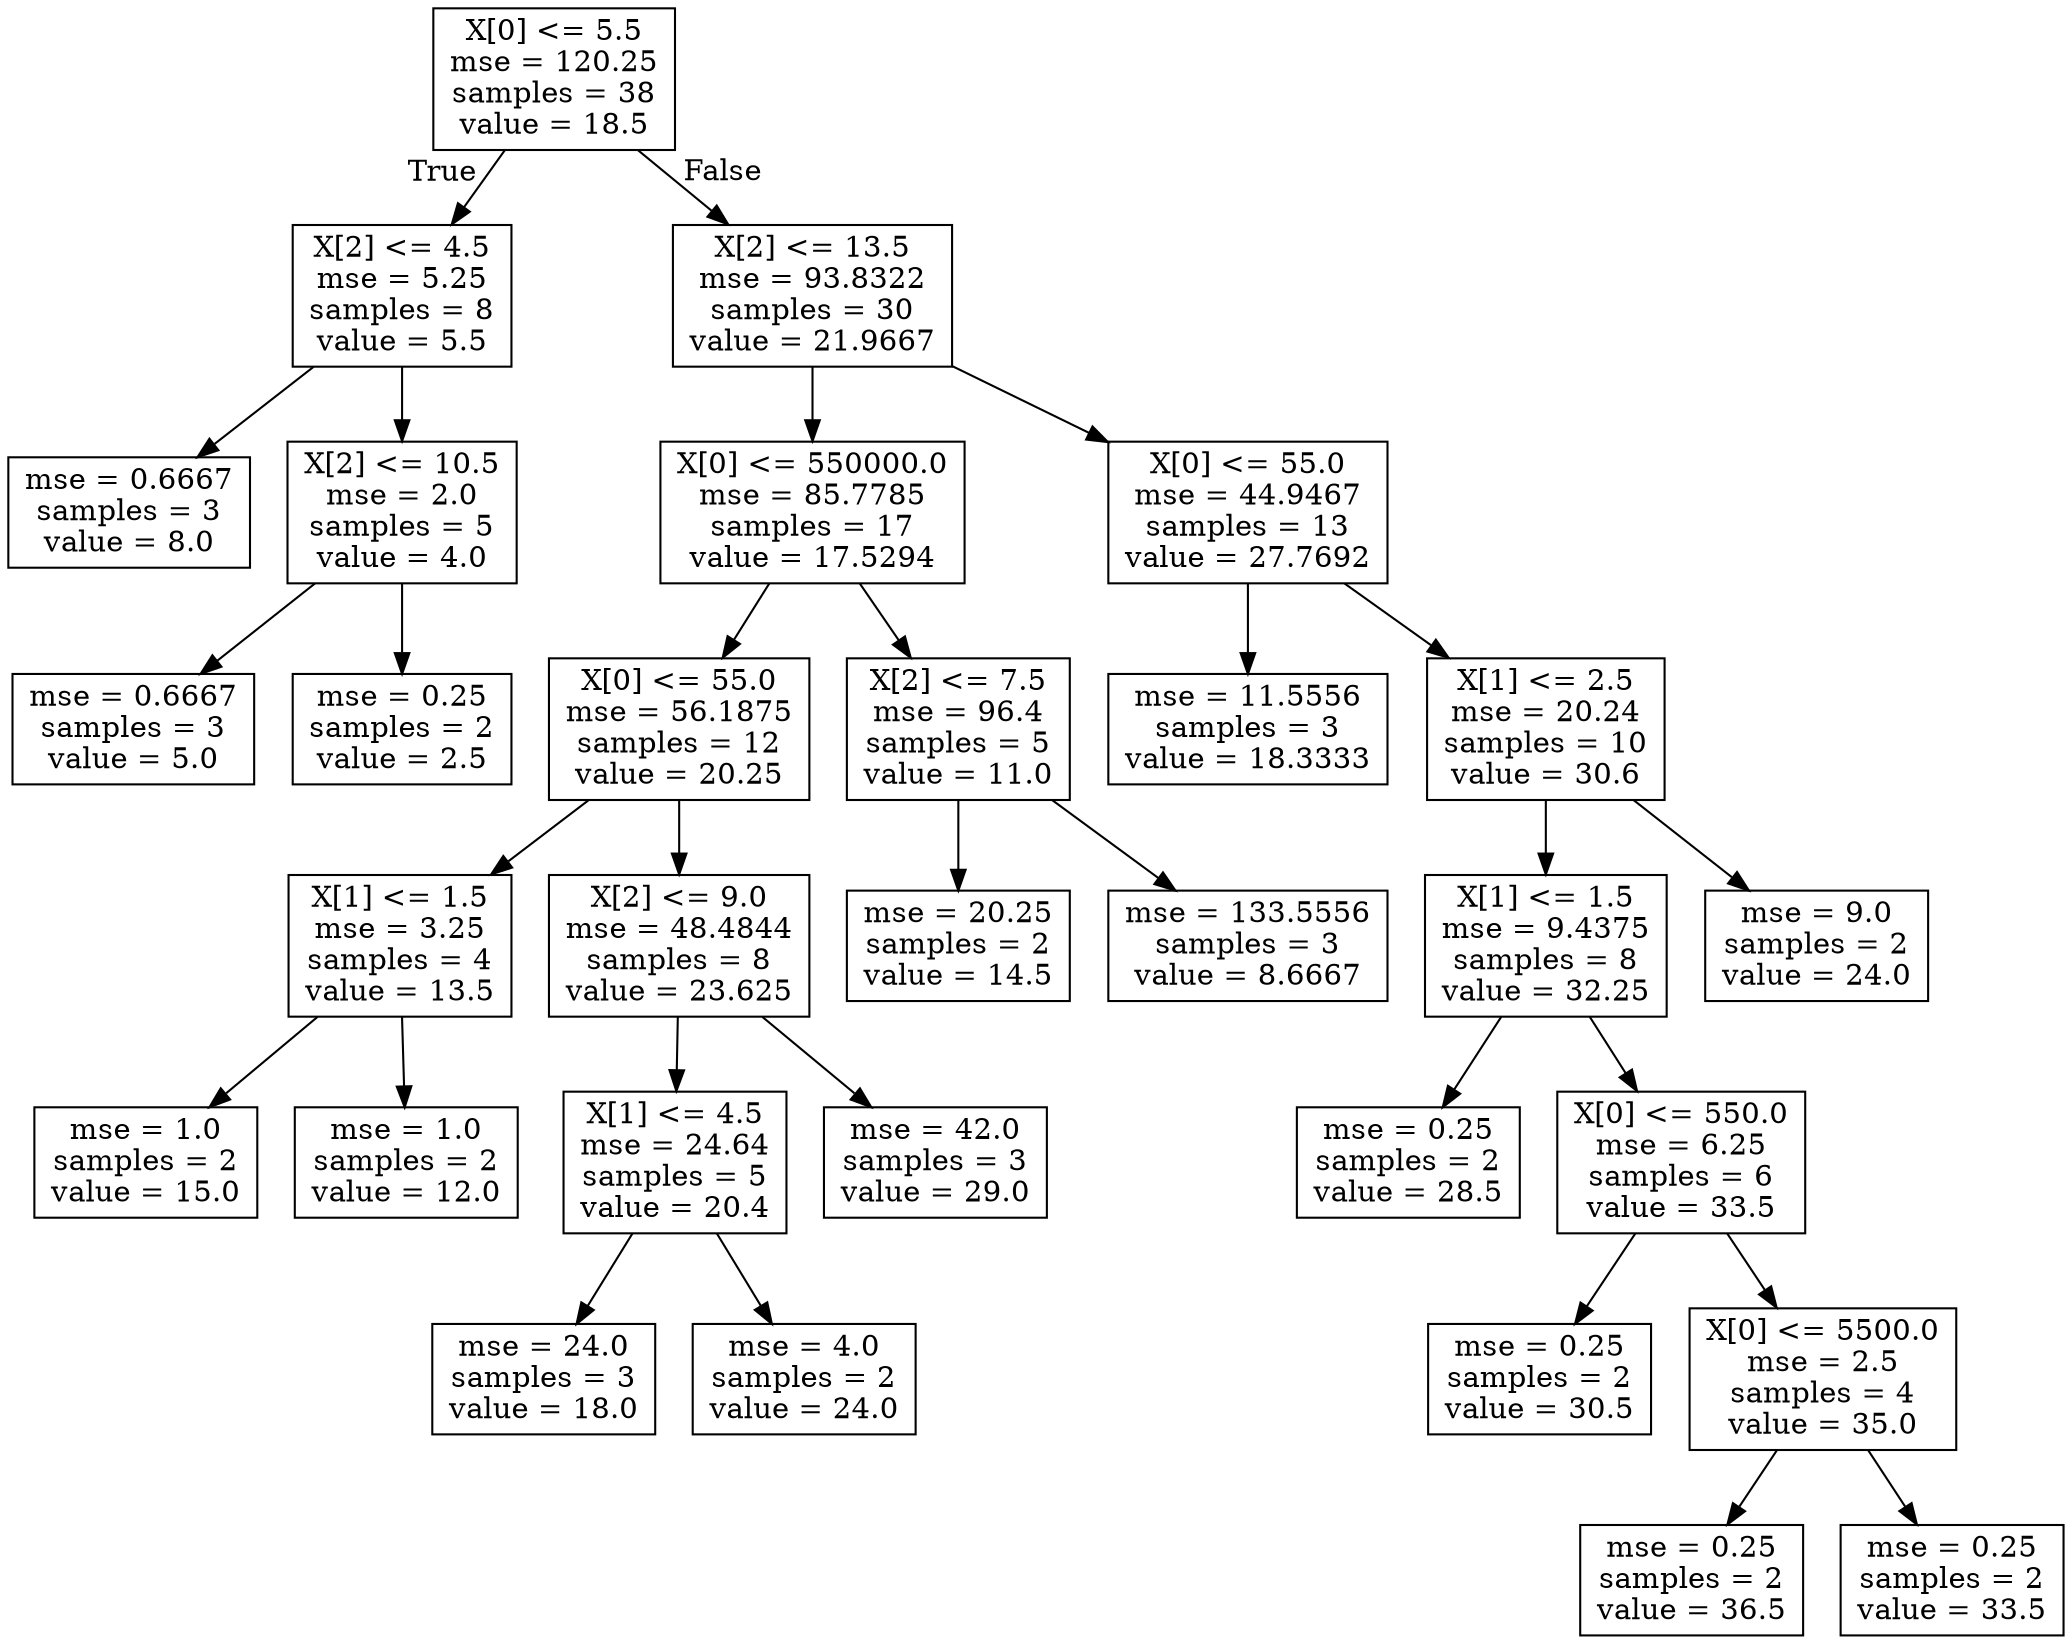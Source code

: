 digraph Tree {
node [shape=box] ;
0 [label="X[0] <= 5.5\nmse = 120.25\nsamples = 38\nvalue = 18.5"] ;
1 [label="X[2] <= 4.5\nmse = 5.25\nsamples = 8\nvalue = 5.5"] ;
0 -> 1 [labeldistance=2.5, labelangle=45, headlabel="True"] ;
2 [label="mse = 0.6667\nsamples = 3\nvalue = 8.0"] ;
1 -> 2 ;
3 [label="X[2] <= 10.5\nmse = 2.0\nsamples = 5\nvalue = 4.0"] ;
1 -> 3 ;
4 [label="mse = 0.6667\nsamples = 3\nvalue = 5.0"] ;
3 -> 4 ;
5 [label="mse = 0.25\nsamples = 2\nvalue = 2.5"] ;
3 -> 5 ;
6 [label="X[2] <= 13.5\nmse = 93.8322\nsamples = 30\nvalue = 21.9667"] ;
0 -> 6 [labeldistance=2.5, labelangle=-45, headlabel="False"] ;
7 [label="X[0] <= 550000.0\nmse = 85.7785\nsamples = 17\nvalue = 17.5294"] ;
6 -> 7 ;
8 [label="X[0] <= 55.0\nmse = 56.1875\nsamples = 12\nvalue = 20.25"] ;
7 -> 8 ;
9 [label="X[1] <= 1.5\nmse = 3.25\nsamples = 4\nvalue = 13.5"] ;
8 -> 9 ;
10 [label="mse = 1.0\nsamples = 2\nvalue = 15.0"] ;
9 -> 10 ;
11 [label="mse = 1.0\nsamples = 2\nvalue = 12.0"] ;
9 -> 11 ;
12 [label="X[2] <= 9.0\nmse = 48.4844\nsamples = 8\nvalue = 23.625"] ;
8 -> 12 ;
13 [label="X[1] <= 4.5\nmse = 24.64\nsamples = 5\nvalue = 20.4"] ;
12 -> 13 ;
14 [label="mse = 24.0\nsamples = 3\nvalue = 18.0"] ;
13 -> 14 ;
15 [label="mse = 4.0\nsamples = 2\nvalue = 24.0"] ;
13 -> 15 ;
16 [label="mse = 42.0\nsamples = 3\nvalue = 29.0"] ;
12 -> 16 ;
17 [label="X[2] <= 7.5\nmse = 96.4\nsamples = 5\nvalue = 11.0"] ;
7 -> 17 ;
18 [label="mse = 20.25\nsamples = 2\nvalue = 14.5"] ;
17 -> 18 ;
19 [label="mse = 133.5556\nsamples = 3\nvalue = 8.6667"] ;
17 -> 19 ;
20 [label="X[0] <= 55.0\nmse = 44.9467\nsamples = 13\nvalue = 27.7692"] ;
6 -> 20 ;
21 [label="mse = 11.5556\nsamples = 3\nvalue = 18.3333"] ;
20 -> 21 ;
22 [label="X[1] <= 2.5\nmse = 20.24\nsamples = 10\nvalue = 30.6"] ;
20 -> 22 ;
23 [label="X[1] <= 1.5\nmse = 9.4375\nsamples = 8\nvalue = 32.25"] ;
22 -> 23 ;
24 [label="mse = 0.25\nsamples = 2\nvalue = 28.5"] ;
23 -> 24 ;
25 [label="X[0] <= 550.0\nmse = 6.25\nsamples = 6\nvalue = 33.5"] ;
23 -> 25 ;
26 [label="mse = 0.25\nsamples = 2\nvalue = 30.5"] ;
25 -> 26 ;
27 [label="X[0] <= 5500.0\nmse = 2.5\nsamples = 4\nvalue = 35.0"] ;
25 -> 27 ;
28 [label="mse = 0.25\nsamples = 2\nvalue = 36.5"] ;
27 -> 28 ;
29 [label="mse = 0.25\nsamples = 2\nvalue = 33.5"] ;
27 -> 29 ;
30 [label="mse = 9.0\nsamples = 2\nvalue = 24.0"] ;
22 -> 30 ;
}